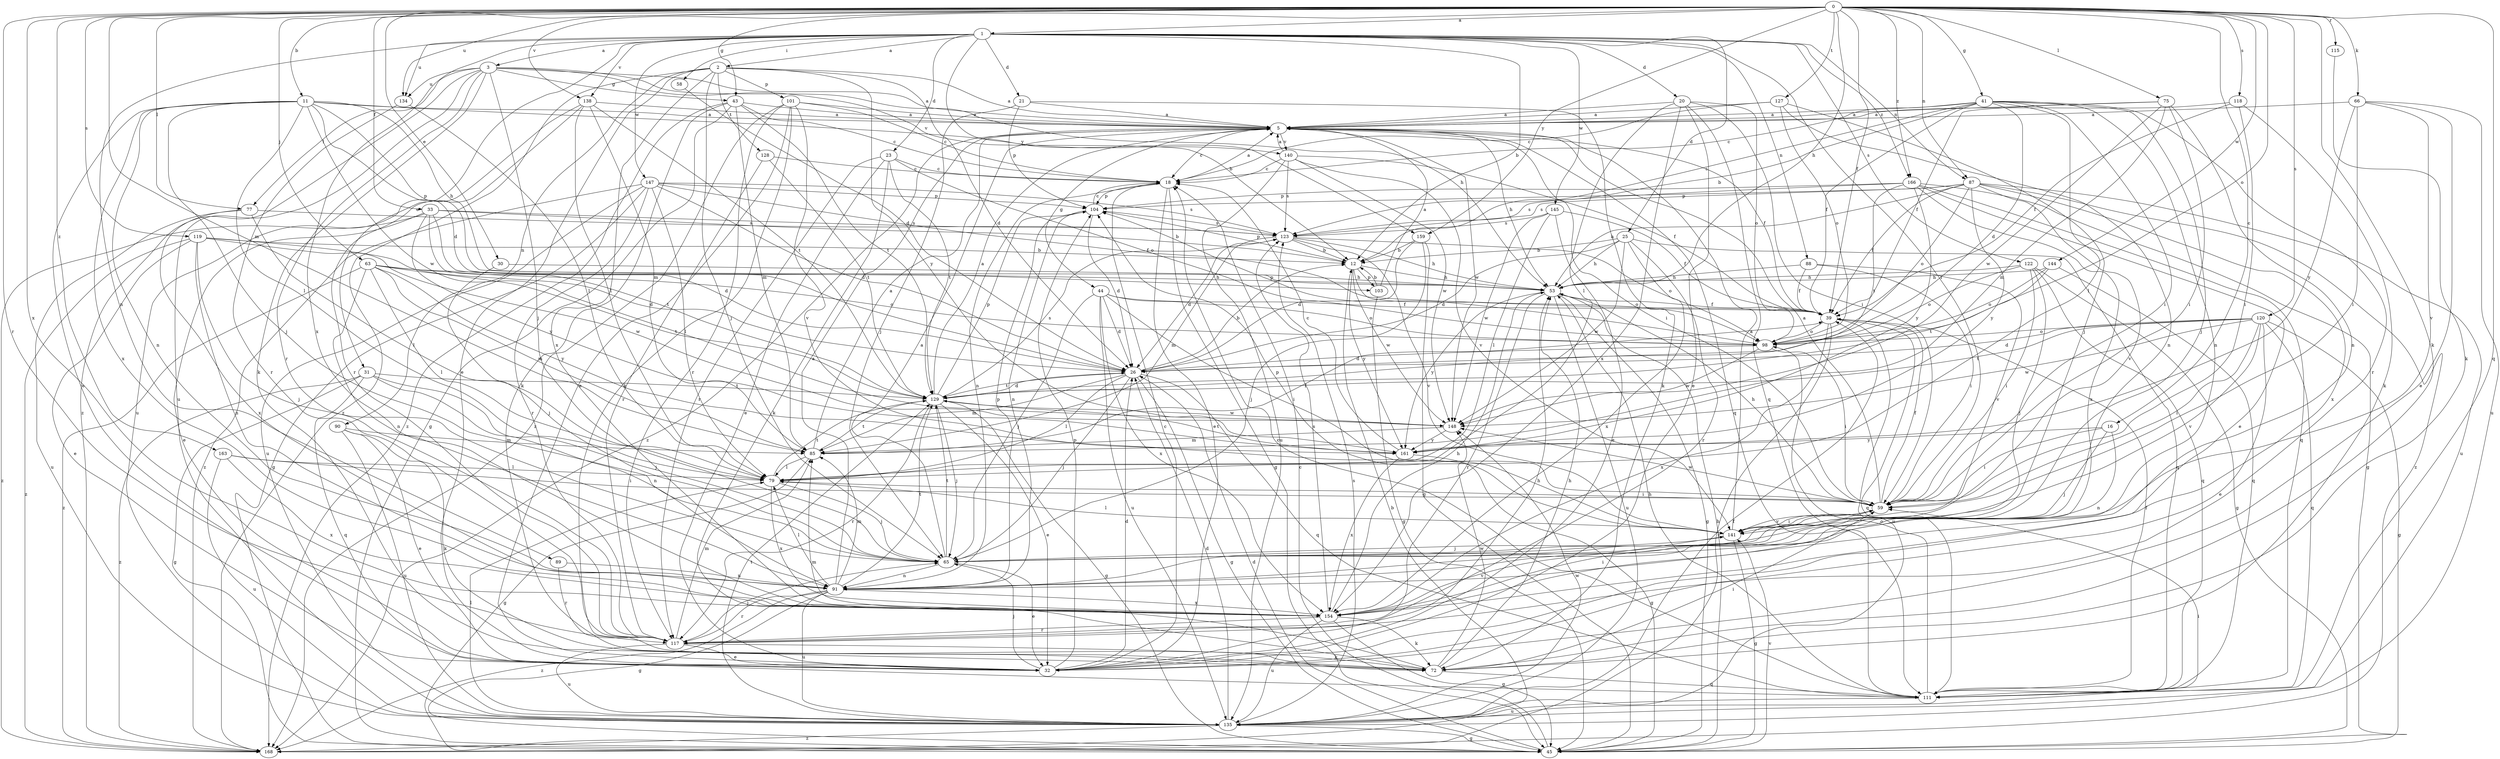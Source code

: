 strict digraph  {
0;
1;
2;
3;
5;
11;
12;
16;
18;
20;
21;
23;
25;
26;
30;
31;
32;
33;
39;
41;
43;
44;
45;
53;
58;
59;
63;
65;
66;
72;
75;
77;
79;
85;
87;
88;
89;
90;
91;
98;
101;
103;
104;
111;
115;
117;
118;
119;
120;
122;
123;
127;
128;
129;
134;
135;
138;
140;
141;
144;
145;
147;
148;
154;
159;
161;
163;
166;
168;
0 -> 1  [label=a];
0 -> 11  [label=b];
0 -> 16  [label=c];
0 -> 30  [label=e];
0 -> 33  [label=f];
0 -> 39  [label=f];
0 -> 41  [label=g];
0 -> 43  [label=g];
0 -> 53  [label=h];
0 -> 63  [label=j];
0 -> 66  [label=k];
0 -> 72  [label=k];
0 -> 75  [label=l];
0 -> 77  [label=l];
0 -> 85  [label=m];
0 -> 87  [label=n];
0 -> 98  [label=o];
0 -> 111  [label=q];
0 -> 115  [label=r];
0 -> 117  [label=r];
0 -> 118  [label=s];
0 -> 119  [label=s];
0 -> 120  [label=s];
0 -> 127  [label=t];
0 -> 134  [label=u];
0 -> 138  [label=v];
0 -> 144  [label=w];
0 -> 154  [label=x];
0 -> 159  [label=y];
0 -> 163  [label=z];
0 -> 166  [label=z];
1 -> 2  [label=a];
1 -> 3  [label=a];
1 -> 12  [label=b];
1 -> 20  [label=d];
1 -> 21  [label=d];
1 -> 23  [label=d];
1 -> 25  [label=d];
1 -> 31  [label=e];
1 -> 58  [label=i];
1 -> 59  [label=i];
1 -> 87  [label=n];
1 -> 88  [label=n];
1 -> 89  [label=n];
1 -> 122  [label=s];
1 -> 134  [label=u];
1 -> 138  [label=v];
1 -> 145  [label=w];
1 -> 147  [label=w];
1 -> 154  [label=x];
1 -> 159  [label=y];
1 -> 166  [label=z];
2 -> 5  [label=a];
2 -> 26  [label=d];
2 -> 32  [label=e];
2 -> 65  [label=j];
2 -> 90  [label=n];
2 -> 101  [label=p];
2 -> 128  [label=t];
2 -> 154  [label=x];
2 -> 161  [label=y];
2 -> 168  [label=z];
3 -> 5  [label=a];
3 -> 12  [label=b];
3 -> 43  [label=g];
3 -> 53  [label=h];
3 -> 65  [label=j];
3 -> 72  [label=k];
3 -> 77  [label=l];
3 -> 117  [label=r];
3 -> 134  [label=u];
3 -> 135  [label=u];
3 -> 168  [label=z];
5 -> 18  [label=c];
5 -> 39  [label=f];
5 -> 44  [label=g];
5 -> 53  [label=h];
5 -> 59  [label=i];
5 -> 111  [label=q];
5 -> 140  [label=v];
5 -> 148  [label=w];
5 -> 168  [label=z];
11 -> 5  [label=a];
11 -> 26  [label=d];
11 -> 32  [label=e];
11 -> 53  [label=h];
11 -> 65  [label=j];
11 -> 79  [label=l];
11 -> 91  [label=n];
11 -> 103  [label=p];
11 -> 140  [label=v];
11 -> 148  [label=w];
11 -> 154  [label=x];
12 -> 53  [label=h];
12 -> 98  [label=o];
12 -> 103  [label=p];
12 -> 104  [label=p];
12 -> 148  [label=w];
12 -> 161  [label=y];
16 -> 59  [label=i];
16 -> 65  [label=j];
16 -> 91  [label=n];
16 -> 161  [label=y];
18 -> 5  [label=a];
18 -> 32  [label=e];
18 -> 45  [label=g];
18 -> 91  [label=n];
18 -> 104  [label=p];
20 -> 5  [label=a];
20 -> 32  [label=e];
20 -> 59  [label=i];
20 -> 79  [label=l];
20 -> 98  [label=o];
20 -> 111  [label=q];
20 -> 154  [label=x];
21 -> 5  [label=a];
21 -> 65  [label=j];
21 -> 72  [label=k];
21 -> 104  [label=p];
23 -> 18  [label=c];
23 -> 32  [label=e];
23 -> 72  [label=k];
23 -> 98  [label=o];
23 -> 117  [label=r];
23 -> 129  [label=t];
25 -> 12  [label=b];
25 -> 26  [label=d];
25 -> 53  [label=h];
25 -> 111  [label=q];
25 -> 117  [label=r];
25 -> 148  [label=w];
25 -> 154  [label=x];
26 -> 12  [label=b];
26 -> 45  [label=g];
26 -> 65  [label=j];
26 -> 79  [label=l];
26 -> 85  [label=m];
26 -> 111  [label=q];
26 -> 129  [label=t];
30 -> 53  [label=h];
30 -> 65  [label=j];
31 -> 45  [label=g];
31 -> 65  [label=j];
31 -> 91  [label=n];
31 -> 111  [label=q];
31 -> 129  [label=t];
31 -> 168  [label=z];
32 -> 18  [label=c];
32 -> 26  [label=d];
32 -> 53  [label=h];
32 -> 65  [label=j];
32 -> 104  [label=p];
33 -> 12  [label=b];
33 -> 26  [label=d];
33 -> 32  [label=e];
33 -> 123  [label=s];
33 -> 129  [label=t];
33 -> 161  [label=y];
33 -> 168  [label=z];
39 -> 98  [label=o];
39 -> 111  [label=q];
39 -> 135  [label=u];
39 -> 154  [label=x];
39 -> 168  [label=z];
41 -> 5  [label=a];
41 -> 12  [label=b];
41 -> 18  [label=c];
41 -> 26  [label=d];
41 -> 39  [label=f];
41 -> 59  [label=i];
41 -> 65  [label=j];
41 -> 79  [label=l];
41 -> 91  [label=n];
41 -> 117  [label=r];
41 -> 123  [label=s];
43 -> 5  [label=a];
43 -> 18  [label=c];
43 -> 45  [label=g];
43 -> 72  [label=k];
43 -> 85  [label=m];
43 -> 129  [label=t];
43 -> 168  [label=z];
44 -> 26  [label=d];
44 -> 39  [label=f];
44 -> 59  [label=i];
44 -> 65  [label=j];
44 -> 98  [label=o];
44 -> 135  [label=u];
44 -> 154  [label=x];
45 -> 18  [label=c];
45 -> 26  [label=d];
45 -> 53  [label=h];
45 -> 141  [label=v];
53 -> 39  [label=f];
53 -> 45  [label=g];
53 -> 117  [label=r];
53 -> 135  [label=u];
53 -> 161  [label=y];
58 -> 26  [label=d];
59 -> 5  [label=a];
59 -> 39  [label=f];
59 -> 53  [label=h];
59 -> 141  [label=v];
59 -> 148  [label=w];
63 -> 53  [label=h];
63 -> 79  [label=l];
63 -> 85  [label=m];
63 -> 91  [label=n];
63 -> 98  [label=o];
63 -> 129  [label=t];
63 -> 161  [label=y];
63 -> 168  [label=z];
65 -> 5  [label=a];
65 -> 32  [label=e];
65 -> 91  [label=n];
65 -> 129  [label=t];
66 -> 5  [label=a];
66 -> 32  [label=e];
66 -> 59  [label=i];
66 -> 135  [label=u];
66 -> 141  [label=v];
66 -> 161  [label=y];
72 -> 53  [label=h];
72 -> 59  [label=i];
72 -> 85  [label=m];
72 -> 111  [label=q];
72 -> 148  [label=w];
75 -> 5  [label=a];
75 -> 39  [label=f];
75 -> 59  [label=i];
75 -> 85  [label=m];
75 -> 91  [label=n];
75 -> 148  [label=w];
77 -> 79  [label=l];
77 -> 123  [label=s];
77 -> 135  [label=u];
77 -> 154  [label=x];
79 -> 59  [label=i];
79 -> 65  [label=j];
79 -> 129  [label=t];
79 -> 154  [label=x];
85 -> 5  [label=a];
85 -> 39  [label=f];
85 -> 45  [label=g];
85 -> 79  [label=l];
85 -> 129  [label=t];
87 -> 39  [label=f];
87 -> 53  [label=h];
87 -> 98  [label=o];
87 -> 104  [label=p];
87 -> 123  [label=s];
87 -> 135  [label=u];
87 -> 141  [label=v];
87 -> 154  [label=x];
87 -> 161  [label=y];
87 -> 168  [label=z];
88 -> 39  [label=f];
88 -> 53  [label=h];
88 -> 59  [label=i];
88 -> 141  [label=v];
89 -> 91  [label=n];
89 -> 117  [label=r];
90 -> 32  [label=e];
90 -> 72  [label=k];
90 -> 85  [label=m];
90 -> 135  [label=u];
91 -> 5  [label=a];
91 -> 45  [label=g];
91 -> 79  [label=l];
91 -> 85  [label=m];
91 -> 104  [label=p];
91 -> 117  [label=r];
91 -> 129  [label=t];
91 -> 135  [label=u];
91 -> 154  [label=x];
91 -> 168  [label=z];
98 -> 26  [label=d];
98 -> 59  [label=i];
98 -> 104  [label=p];
98 -> 148  [label=w];
101 -> 5  [label=a];
101 -> 18  [label=c];
101 -> 32  [label=e];
101 -> 72  [label=k];
101 -> 117  [label=r];
101 -> 141  [label=v];
101 -> 168  [label=z];
103 -> 5  [label=a];
103 -> 12  [label=b];
103 -> 45  [label=g];
104 -> 18  [label=c];
104 -> 26  [label=d];
104 -> 91  [label=n];
104 -> 123  [label=s];
111 -> 18  [label=c];
111 -> 39  [label=f];
111 -> 53  [label=h];
111 -> 98  [label=o];
111 -> 135  [label=u];
115 -> 72  [label=k];
117 -> 32  [label=e];
117 -> 65  [label=j];
117 -> 72  [label=k];
117 -> 85  [label=m];
117 -> 135  [label=u];
118 -> 5  [label=a];
118 -> 39  [label=f];
118 -> 59  [label=i];
118 -> 72  [label=k];
119 -> 12  [label=b];
119 -> 26  [label=d];
119 -> 32  [label=e];
119 -> 65  [label=j];
119 -> 91  [label=n];
119 -> 148  [label=w];
119 -> 168  [label=z];
120 -> 26  [label=d];
120 -> 32  [label=e];
120 -> 45  [label=g];
120 -> 59  [label=i];
120 -> 98  [label=o];
120 -> 111  [label=q];
120 -> 129  [label=t];
120 -> 141  [label=v];
120 -> 148  [label=w];
122 -> 45  [label=g];
122 -> 53  [label=h];
122 -> 59  [label=i];
122 -> 65  [label=j];
122 -> 98  [label=o];
122 -> 111  [label=q];
123 -> 12  [label=b];
123 -> 26  [label=d];
123 -> 53  [label=h];
123 -> 85  [label=m];
123 -> 98  [label=o];
123 -> 141  [label=v];
127 -> 5  [label=a];
127 -> 18  [label=c];
127 -> 65  [label=j];
127 -> 91  [label=n];
127 -> 98  [label=o];
128 -> 18  [label=c];
128 -> 117  [label=r];
128 -> 129  [label=t];
129 -> 5  [label=a];
129 -> 26  [label=d];
129 -> 32  [label=e];
129 -> 45  [label=g];
129 -> 65  [label=j];
129 -> 104  [label=p];
129 -> 117  [label=r];
129 -> 123  [label=s];
129 -> 148  [label=w];
134 -> 79  [label=l];
134 -> 117  [label=r];
135 -> 26  [label=d];
135 -> 39  [label=f];
135 -> 45  [label=g];
135 -> 59  [label=i];
135 -> 79  [label=l];
135 -> 123  [label=s];
135 -> 129  [label=t];
135 -> 148  [label=w];
135 -> 168  [label=z];
138 -> 5  [label=a];
138 -> 79  [label=l];
138 -> 85  [label=m];
138 -> 117  [label=r];
138 -> 129  [label=t];
138 -> 135  [label=u];
140 -> 5  [label=a];
140 -> 18  [label=c];
140 -> 39  [label=f];
140 -> 123  [label=s];
140 -> 135  [label=u];
140 -> 141  [label=v];
140 -> 148  [label=w];
141 -> 5  [label=a];
141 -> 45  [label=g];
141 -> 59  [label=i];
141 -> 65  [label=j];
141 -> 79  [label=l];
141 -> 104  [label=p];
144 -> 53  [label=h];
144 -> 98  [label=o];
144 -> 111  [label=q];
144 -> 129  [label=t];
145 -> 32  [label=e];
145 -> 39  [label=f];
145 -> 79  [label=l];
145 -> 123  [label=s];
145 -> 148  [label=w];
147 -> 26  [label=d];
147 -> 39  [label=f];
147 -> 45  [label=g];
147 -> 79  [label=l];
147 -> 104  [label=p];
147 -> 117  [label=r];
147 -> 123  [label=s];
147 -> 135  [label=u];
147 -> 168  [label=z];
148 -> 85  [label=m];
148 -> 161  [label=y];
154 -> 45  [label=g];
154 -> 53  [label=h];
154 -> 59  [label=i];
154 -> 72  [label=k];
154 -> 117  [label=r];
154 -> 123  [label=s];
154 -> 135  [label=u];
154 -> 141  [label=v];
159 -> 12  [label=b];
159 -> 26  [label=d];
159 -> 45  [label=g];
159 -> 65  [label=j];
161 -> 18  [label=c];
161 -> 45  [label=g];
161 -> 129  [label=t];
161 -> 154  [label=x];
163 -> 59  [label=i];
163 -> 79  [label=l];
163 -> 135  [label=u];
163 -> 154  [label=x];
166 -> 32  [label=e];
166 -> 45  [label=g];
166 -> 104  [label=p];
166 -> 111  [label=q];
166 -> 123  [label=s];
166 -> 129  [label=t];
166 -> 154  [label=x];
166 -> 161  [label=y];
168 -> 12  [label=b];
}

